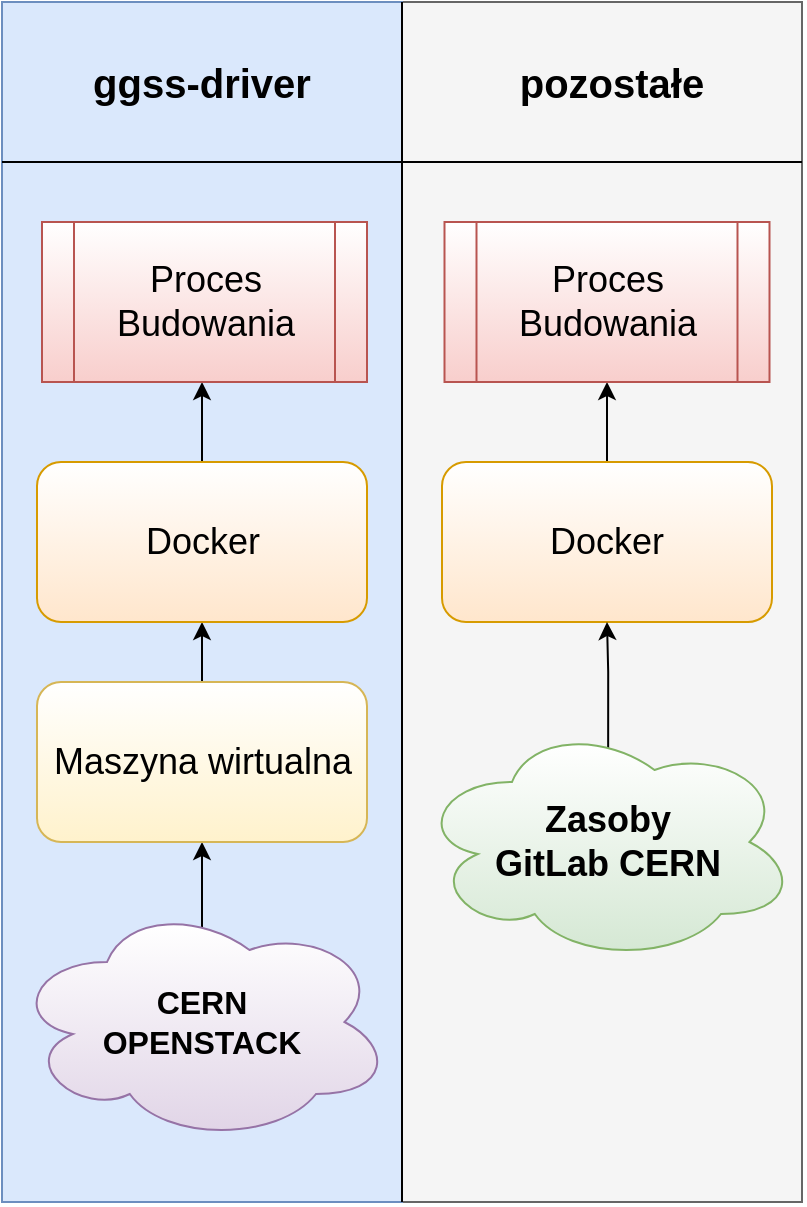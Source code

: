 <mxfile version="12.4.2" type="device" pages="1"><diagram id="suvtAj-cUg6CY4Wvm8BV" name="Page-1"><mxGraphModel dx="1422" dy="791" grid="1" gridSize="10" guides="1" tooltips="1" connect="1" arrows="1" fold="1" page="1" pageScale="1" pageWidth="403" pageHeight="602" math="0" shadow="0"><root><mxCell id="0"/><mxCell id="1" parent="0"/><mxCell id="u4X8-dbjqF49tVL5_5A6-18" value="" style="rounded=0;whiteSpace=wrap;html=1;fillColor=#f5f5f5;strokeColor=#666666;fontColor=#333333;" vertex="1" parent="1"><mxGeometry x="200" width="200" height="600" as="geometry"/></mxCell><mxCell id="u4X8-dbjqF49tVL5_5A6-17" value="" style="rounded=0;whiteSpace=wrap;html=1;fillColor=#dae8fc;strokeColor=#6c8ebf;" vertex="1" parent="1"><mxGeometry width="200" height="600" as="geometry"/></mxCell><mxCell id="u4X8-dbjqF49tVL5_5A6-1" value="" style="endArrow=none;html=1;" edge="1" parent="1"><mxGeometry width="50" height="50" relative="1" as="geometry"><mxPoint x="200" y="600" as="sourcePoint"/><mxPoint x="200" as="targetPoint"/></mxGeometry></mxCell><mxCell id="u4X8-dbjqF49tVL5_5A6-2" value="&lt;font style=&quot;font-size: 20px&quot;&gt;&lt;b&gt;ggss-driver&lt;/b&gt;&lt;/font&gt;" style="text;html=1;strokeColor=none;fillColor=none;align=center;verticalAlign=middle;whiteSpace=wrap;rounded=0;" vertex="1" parent="1"><mxGeometry x="40" y="30" width="120" height="20" as="geometry"/></mxCell><mxCell id="u4X8-dbjqF49tVL5_5A6-3" value="&lt;font style=&quot;font-size: 20px&quot;&gt;&lt;b&gt;pozostałe&lt;/b&gt;&lt;/font&gt;" style="text;html=1;strokeColor=none;fillColor=none;align=center;verticalAlign=middle;whiteSpace=wrap;rounded=0;" vertex="1" parent="1"><mxGeometry x="250" y="30" width="110" height="20" as="geometry"/></mxCell><mxCell id="u4X8-dbjqF49tVL5_5A6-4" value="" style="endArrow=none;html=1;" edge="1" parent="1"><mxGeometry width="50" height="50" relative="1" as="geometry"><mxPoint y="80" as="sourcePoint"/><mxPoint x="400" y="80" as="targetPoint"/></mxGeometry></mxCell><mxCell id="u4X8-dbjqF49tVL5_5A6-12" style="edgeStyle=orthogonalEdgeStyle;rounded=0;orthogonalLoop=1;jettySize=auto;html=1;exitX=0.5;exitY=0.125;exitDx=0;exitDy=0;exitPerimeter=0;" edge="1" parent="1" source="u4X8-dbjqF49tVL5_5A6-5" target="u4X8-dbjqF49tVL5_5A6-6"><mxGeometry relative="1" as="geometry"/></mxCell><mxCell id="u4X8-dbjqF49tVL5_5A6-5" value="&lt;div&gt;&lt;b&gt;&lt;font style=&quot;font-size: 16px&quot;&gt;CERN &lt;br&gt;&lt;/font&gt;&lt;/b&gt;&lt;/div&gt;&lt;div&gt;&lt;b&gt;&lt;font style=&quot;font-size: 16px&quot;&gt;OPENSTACK&lt;/font&gt;&lt;/b&gt;&lt;/div&gt;" style="ellipse;shape=cloud;whiteSpace=wrap;html=1;fillColor=#e1d5e7;strokeColor=#9673a6;gradientColor=#ffffff;gradientDirection=north;" vertex="1" parent="1"><mxGeometry x="5" y="450" width="190" height="120" as="geometry"/></mxCell><mxCell id="u4X8-dbjqF49tVL5_5A6-13" style="edgeStyle=orthogonalEdgeStyle;rounded=0;orthogonalLoop=1;jettySize=auto;html=1;" edge="1" parent="1" source="u4X8-dbjqF49tVL5_5A6-6" target="u4X8-dbjqF49tVL5_5A6-7"><mxGeometry relative="1" as="geometry"/></mxCell><mxCell id="u4X8-dbjqF49tVL5_5A6-6" value="&lt;font style=&quot;font-size: 18px&quot;&gt;Maszyna wirtualna&lt;/font&gt;" style="rounded=1;whiteSpace=wrap;html=1;fillColor=#fff2cc;strokeColor=#d6b656;gradientColor=#ffffff;gradientDirection=north;" vertex="1" parent="1"><mxGeometry x="17.5" y="340" width="165" height="80" as="geometry"/></mxCell><mxCell id="u4X8-dbjqF49tVL5_5A6-14" style="edgeStyle=orthogonalEdgeStyle;rounded=0;orthogonalLoop=1;jettySize=auto;html=1;" edge="1" parent="1" source="u4X8-dbjqF49tVL5_5A6-7"><mxGeometry relative="1" as="geometry"><mxPoint x="100" y="190" as="targetPoint"/></mxGeometry></mxCell><mxCell id="u4X8-dbjqF49tVL5_5A6-7" value="&lt;font style=&quot;font-size: 18px&quot;&gt;Docker&lt;/font&gt;" style="rounded=1;whiteSpace=wrap;html=1;fillColor=#ffe6cc;strokeColor=#d79b00;gradientColor=#ffffff;gradientDirection=north;" vertex="1" parent="1"><mxGeometry x="17.5" y="230" width="165" height="80" as="geometry"/></mxCell><mxCell id="u4X8-dbjqF49tVL5_5A6-8" value="&lt;font style=&quot;font-size: 18px&quot;&gt;Proces Budowania&lt;/font&gt;" style="shape=process;whiteSpace=wrap;html=1;backgroundOutline=1;fillColor=#f8cecc;strokeColor=#b85450;gradientColor=#ffffff;gradientDirection=north;" vertex="1" parent="1"><mxGeometry x="20" y="110" width="162.5" height="80" as="geometry"/></mxCell><mxCell id="u4X8-dbjqF49tVL5_5A6-16" style="edgeStyle=orthogonalEdgeStyle;rounded=0;orthogonalLoop=1;jettySize=auto;html=1;entryX=0.5;entryY=1;entryDx=0;entryDy=0;exitX=0.5;exitY=0;exitDx=0;exitDy=0;" edge="1" parent="1" source="u4X8-dbjqF49tVL5_5A6-9" target="u4X8-dbjqF49tVL5_5A6-10"><mxGeometry relative="1" as="geometry"/></mxCell><mxCell id="u4X8-dbjqF49tVL5_5A6-9" value="&lt;font style=&quot;font-size: 18px&quot;&gt;Docker&lt;/font&gt;" style="rounded=1;whiteSpace=wrap;html=1;fillColor=#ffe6cc;strokeColor=#d79b00;gradientColor=#ffffff;gradientDirection=north;" vertex="1" parent="1"><mxGeometry x="220" y="230" width="165" height="80" as="geometry"/></mxCell><mxCell id="u4X8-dbjqF49tVL5_5A6-10" value="&lt;font style=&quot;font-size: 18px&quot;&gt;Proces Budowania&lt;/font&gt;" style="shape=process;whiteSpace=wrap;html=1;backgroundOutline=1;fillColor=#f8cecc;strokeColor=#b85450;gradientColor=#ffffff;gradientDirection=north;" vertex="1" parent="1"><mxGeometry x="221.25" y="110" width="162.5" height="80" as="geometry"/></mxCell><mxCell id="u4X8-dbjqF49tVL5_5A6-15" style="edgeStyle=orthogonalEdgeStyle;rounded=0;orthogonalLoop=1;jettySize=auto;html=1;entryX=0.5;entryY=1;entryDx=0;entryDy=0;exitX=0.503;exitY=0.167;exitDx=0;exitDy=0;exitPerimeter=0;" edge="1" parent="1" source="u4X8-dbjqF49tVL5_5A6-11" target="u4X8-dbjqF49tVL5_5A6-9"><mxGeometry relative="1" as="geometry"/></mxCell><mxCell id="u4X8-dbjqF49tVL5_5A6-11" value="&lt;b&gt;&lt;font style=&quot;font-size: 18px&quot;&gt;Zasoby&lt;br&gt;GitLab CERN&lt;br&gt;&lt;/font&gt;&lt;/b&gt;" style="ellipse;shape=cloud;whiteSpace=wrap;html=1;fillColor=#d5e8d4;strokeColor=#82b366;gradientColor=#ffffff;gradientDirection=north;" vertex="1" parent="1"><mxGeometry x="207.5" y="360" width="190" height="120" as="geometry"/></mxCell></root></mxGraphModel></diagram></mxfile>